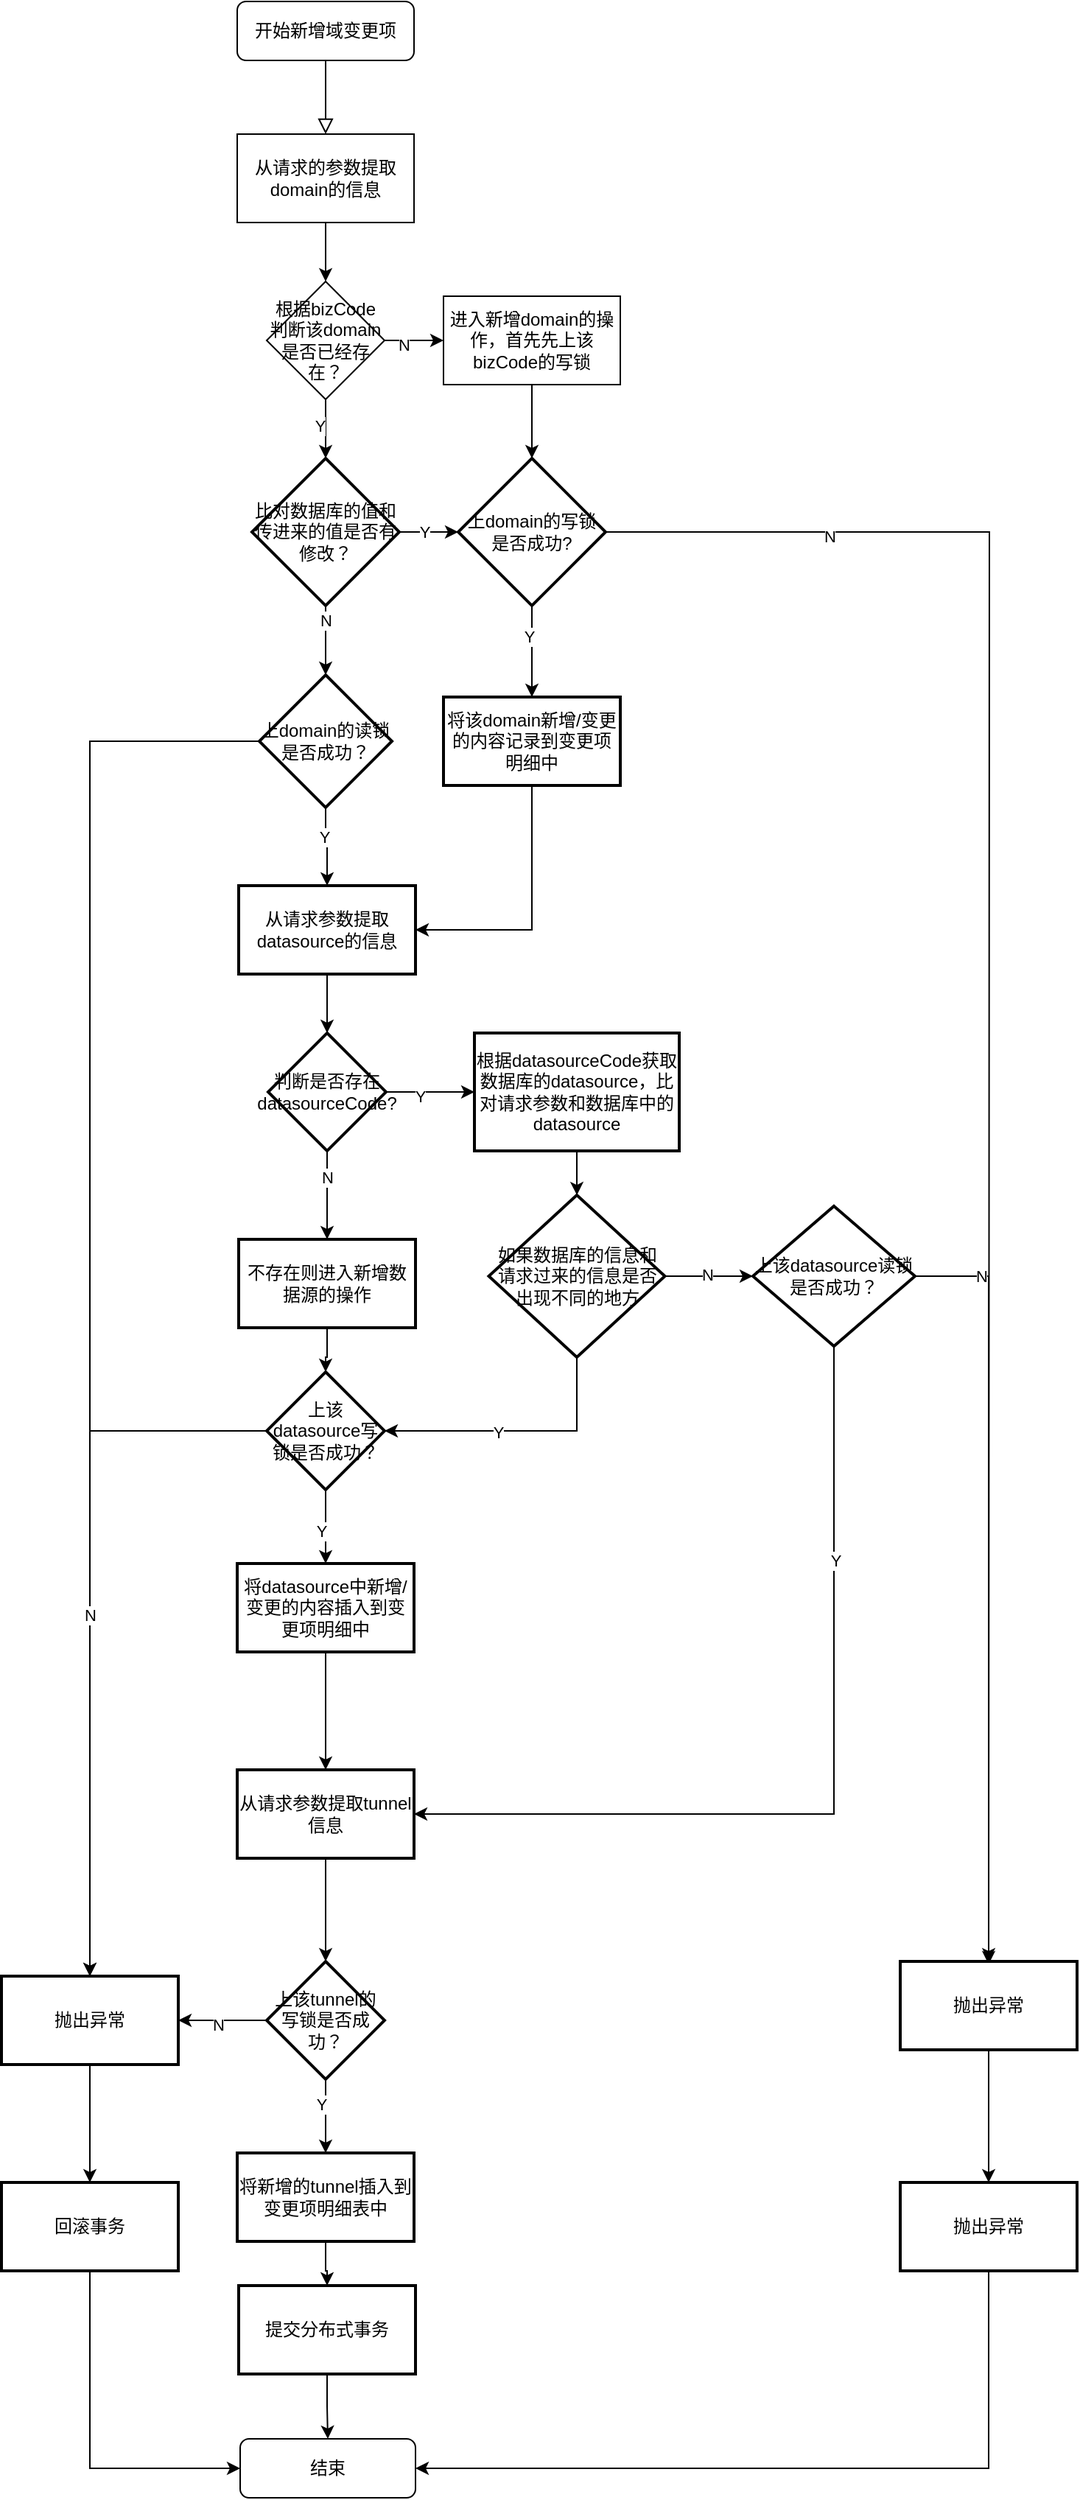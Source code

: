 <mxfile version="13.8.1" type="github">
  <diagram id="C5RBs43oDa-KdzZeNtuy" name="Page-1">
    <mxGraphModel dx="2125" dy="795" grid="1" gridSize="10" guides="1" tooltips="1" connect="1" arrows="1" fold="1" page="1" pageScale="1" pageWidth="827" pageHeight="1169" math="0" shadow="0">
      <root>
        <mxCell id="WIyWlLk6GJQsqaUBKTNV-0" />
        <mxCell id="WIyWlLk6GJQsqaUBKTNV-1" parent="WIyWlLk6GJQsqaUBKTNV-0" />
        <mxCell id="WIyWlLk6GJQsqaUBKTNV-2" value="" style="rounded=0;html=1;jettySize=auto;orthogonalLoop=1;fontSize=11;endArrow=block;endFill=0;endSize=8;strokeWidth=1;shadow=0;labelBackgroundColor=none;edgeStyle=orthogonalEdgeStyle;" parent="WIyWlLk6GJQsqaUBKTNV-1" source="WIyWlLk6GJQsqaUBKTNV-3" edge="1">
          <mxGeometry relative="1" as="geometry">
            <mxPoint x="220" y="170" as="targetPoint" />
          </mxGeometry>
        </mxCell>
        <mxCell id="WIyWlLk6GJQsqaUBKTNV-3" value="开始新增域变更项" style="rounded=1;whiteSpace=wrap;html=1;fontSize=12;glass=0;strokeWidth=1;shadow=0;" parent="WIyWlLk6GJQsqaUBKTNV-1" vertex="1">
          <mxGeometry x="160" y="80" width="120" height="40" as="geometry" />
        </mxCell>
        <mxCell id="FO1KpMH2WgOHVXkWXq-a-2" value="" style="edgeStyle=orthogonalEdgeStyle;rounded=0;orthogonalLoop=1;jettySize=auto;html=1;" edge="1" parent="WIyWlLk6GJQsqaUBKTNV-1" source="FO1KpMH2WgOHVXkWXq-a-0" target="FO1KpMH2WgOHVXkWXq-a-1">
          <mxGeometry relative="1" as="geometry" />
        </mxCell>
        <mxCell id="FO1KpMH2WgOHVXkWXq-a-0" value="从请求的参数提取domain的信息" style="rounded=0;whiteSpace=wrap;html=1;" vertex="1" parent="WIyWlLk6GJQsqaUBKTNV-1">
          <mxGeometry x="160" y="170" width="120" height="60" as="geometry" />
        </mxCell>
        <mxCell id="FO1KpMH2WgOHVXkWXq-a-4" value="" style="edgeStyle=orthogonalEdgeStyle;rounded=0;orthogonalLoop=1;jettySize=auto;html=1;" edge="1" parent="WIyWlLk6GJQsqaUBKTNV-1" source="FO1KpMH2WgOHVXkWXq-a-1" target="FO1KpMH2WgOHVXkWXq-a-3">
          <mxGeometry relative="1" as="geometry" />
        </mxCell>
        <mxCell id="FO1KpMH2WgOHVXkWXq-a-8" value="N" style="edgeLabel;html=1;align=center;verticalAlign=middle;resizable=0;points=[];" vertex="1" connectable="0" parent="FO1KpMH2WgOHVXkWXq-a-4">
          <mxGeometry x="-0.344" y="-3" relative="1" as="geometry">
            <mxPoint as="offset" />
          </mxGeometry>
        </mxCell>
        <mxCell id="FO1KpMH2WgOHVXkWXq-a-6" value="" style="edgeStyle=orthogonalEdgeStyle;rounded=0;orthogonalLoop=1;jettySize=auto;html=1;" edge="1" parent="WIyWlLk6GJQsqaUBKTNV-1" source="FO1KpMH2WgOHVXkWXq-a-1">
          <mxGeometry relative="1" as="geometry">
            <mxPoint x="220" y="390" as="targetPoint" />
          </mxGeometry>
        </mxCell>
        <mxCell id="FO1KpMH2WgOHVXkWXq-a-9" value="Y" style="edgeLabel;html=1;align=center;verticalAlign=middle;resizable=0;points=[];" vertex="1" connectable="0" parent="FO1KpMH2WgOHVXkWXq-a-6">
          <mxGeometry x="-0.133" y="-4" relative="1" as="geometry">
            <mxPoint as="offset" />
          </mxGeometry>
        </mxCell>
        <mxCell id="FO1KpMH2WgOHVXkWXq-a-1" value="根据bizCode判断该domain是否已经存在？" style="rhombus;whiteSpace=wrap;html=1;rounded=0;" vertex="1" parent="WIyWlLk6GJQsqaUBKTNV-1">
          <mxGeometry x="180" y="270" width="80" height="80" as="geometry" />
        </mxCell>
        <mxCell id="FO1KpMH2WgOHVXkWXq-a-17" value="" style="edgeStyle=orthogonalEdgeStyle;rounded=0;orthogonalLoop=1;jettySize=auto;html=1;" edge="1" parent="WIyWlLk6GJQsqaUBKTNV-1" source="FO1KpMH2WgOHVXkWXq-a-3" target="FO1KpMH2WgOHVXkWXq-a-11">
          <mxGeometry relative="1" as="geometry" />
        </mxCell>
        <mxCell id="FO1KpMH2WgOHVXkWXq-a-3" value="进入新增domain的操作，首先先上该bizCode的写锁" style="whiteSpace=wrap;html=1;rounded=0;" vertex="1" parent="WIyWlLk6GJQsqaUBKTNV-1">
          <mxGeometry x="300" y="280" width="120" height="60" as="geometry" />
        </mxCell>
        <mxCell id="FO1KpMH2WgOHVXkWXq-a-12" value="" style="edgeStyle=orthogonalEdgeStyle;rounded=0;orthogonalLoop=1;jettySize=auto;html=1;" edge="1" parent="WIyWlLk6GJQsqaUBKTNV-1" source="FO1KpMH2WgOHVXkWXq-a-10" target="FO1KpMH2WgOHVXkWXq-a-11">
          <mxGeometry relative="1" as="geometry" />
        </mxCell>
        <mxCell id="FO1KpMH2WgOHVXkWXq-a-14" value="Y" style="edgeLabel;html=1;align=center;verticalAlign=middle;resizable=0;points=[];" vertex="1" connectable="0" parent="FO1KpMH2WgOHVXkWXq-a-12">
          <mxGeometry x="-0.44" y="-1" relative="1" as="geometry">
            <mxPoint x="6" y="-1" as="offset" />
          </mxGeometry>
        </mxCell>
        <mxCell id="FO1KpMH2WgOHVXkWXq-a-16" value="" style="edgeStyle=orthogonalEdgeStyle;rounded=0;orthogonalLoop=1;jettySize=auto;html=1;" edge="1" parent="WIyWlLk6GJQsqaUBKTNV-1" source="FO1KpMH2WgOHVXkWXq-a-10" target="FO1KpMH2WgOHVXkWXq-a-15">
          <mxGeometry relative="1" as="geometry" />
        </mxCell>
        <mxCell id="FO1KpMH2WgOHVXkWXq-a-18" value="N" style="edgeLabel;html=1;align=center;verticalAlign=middle;resizable=0;points=[];" vertex="1" connectable="0" parent="FO1KpMH2WgOHVXkWXq-a-16">
          <mxGeometry x="0.36" y="-2" relative="1" as="geometry">
            <mxPoint x="2" y="-22" as="offset" />
          </mxGeometry>
        </mxCell>
        <mxCell id="FO1KpMH2WgOHVXkWXq-a-10" value="比对数据库的值和传进来的值是否有修改？" style="strokeWidth=2;html=1;shape=mxgraph.flowchart.decision;whiteSpace=wrap;" vertex="1" parent="WIyWlLk6GJQsqaUBKTNV-1">
          <mxGeometry x="170" y="390" width="100" height="100" as="geometry" />
        </mxCell>
        <mxCell id="FO1KpMH2WgOHVXkWXq-a-20" value="" style="edgeStyle=orthogonalEdgeStyle;rounded=0;orthogonalLoop=1;jettySize=auto;html=1;" edge="1" parent="WIyWlLk6GJQsqaUBKTNV-1" source="FO1KpMH2WgOHVXkWXq-a-11" target="FO1KpMH2WgOHVXkWXq-a-19">
          <mxGeometry relative="1" as="geometry" />
        </mxCell>
        <mxCell id="FO1KpMH2WgOHVXkWXq-a-23" value="Y" style="edgeLabel;html=1;align=center;verticalAlign=middle;resizable=0;points=[];" vertex="1" connectable="0" parent="FO1KpMH2WgOHVXkWXq-a-20">
          <mxGeometry x="-0.323" y="-2" relative="1" as="geometry">
            <mxPoint as="offset" />
          </mxGeometry>
        </mxCell>
        <mxCell id="FO1KpMH2WgOHVXkWXq-a-76" style="edgeStyle=orthogonalEdgeStyle;rounded=0;orthogonalLoop=1;jettySize=auto;html=1;" edge="1" parent="WIyWlLk6GJQsqaUBKTNV-1" source="FO1KpMH2WgOHVXkWXq-a-11">
          <mxGeometry relative="1" as="geometry">
            <mxPoint x="670" y="1412" as="targetPoint" />
          </mxGeometry>
        </mxCell>
        <mxCell id="FO1KpMH2WgOHVXkWXq-a-77" value="N" style="edgeLabel;html=1;align=center;verticalAlign=middle;resizable=0;points=[];" vertex="1" connectable="0" parent="FO1KpMH2WgOHVXkWXq-a-76">
          <mxGeometry x="-0.753" y="-3" relative="1" as="geometry">
            <mxPoint as="offset" />
          </mxGeometry>
        </mxCell>
        <mxCell id="FO1KpMH2WgOHVXkWXq-a-11" value="上domain的写锁是否成功?" style="strokeWidth=2;html=1;shape=mxgraph.flowchart.decision;whiteSpace=wrap;" vertex="1" parent="WIyWlLk6GJQsqaUBKTNV-1">
          <mxGeometry x="310" y="390" width="100" height="100" as="geometry" />
        </mxCell>
        <mxCell id="FO1KpMH2WgOHVXkWXq-a-22" value="" style="edgeStyle=orthogonalEdgeStyle;rounded=0;orthogonalLoop=1;jettySize=auto;html=1;" edge="1" parent="WIyWlLk6GJQsqaUBKTNV-1" source="FO1KpMH2WgOHVXkWXq-a-15" target="FO1KpMH2WgOHVXkWXq-a-21">
          <mxGeometry relative="1" as="geometry" />
        </mxCell>
        <mxCell id="FO1KpMH2WgOHVXkWXq-a-24" value="Y" style="edgeLabel;html=1;align=center;verticalAlign=middle;resizable=0;points=[];" vertex="1" connectable="0" parent="FO1KpMH2WgOHVXkWXq-a-22">
          <mxGeometry x="-0.263" y="-1" relative="1" as="geometry">
            <mxPoint as="offset" />
          </mxGeometry>
        </mxCell>
        <mxCell id="FO1KpMH2WgOHVXkWXq-a-71" style="edgeStyle=orthogonalEdgeStyle;rounded=0;orthogonalLoop=1;jettySize=auto;html=1;entryX=0.5;entryY=0;entryDx=0;entryDy=0;" edge="1" parent="WIyWlLk6GJQsqaUBKTNV-1" source="FO1KpMH2WgOHVXkWXq-a-15" target="FO1KpMH2WgOHVXkWXq-a-63">
          <mxGeometry relative="1" as="geometry" />
        </mxCell>
        <mxCell id="FO1KpMH2WgOHVXkWXq-a-15" value="上domain的读锁是否成功？" style="rhombus;whiteSpace=wrap;html=1;strokeWidth=2;" vertex="1" parent="WIyWlLk6GJQsqaUBKTNV-1">
          <mxGeometry x="175" y="537" width="90" height="90" as="geometry" />
        </mxCell>
        <mxCell id="FO1KpMH2WgOHVXkWXq-a-72" style="edgeStyle=orthogonalEdgeStyle;rounded=0;orthogonalLoop=1;jettySize=auto;html=1;entryX=1;entryY=0.5;entryDx=0;entryDy=0;exitX=0.5;exitY=1;exitDx=0;exitDy=0;" edge="1" parent="WIyWlLk6GJQsqaUBKTNV-1" source="FO1KpMH2WgOHVXkWXq-a-19" target="FO1KpMH2WgOHVXkWXq-a-21">
          <mxGeometry relative="1" as="geometry" />
        </mxCell>
        <mxCell id="FO1KpMH2WgOHVXkWXq-a-19" value="将该domain新增/变更的内容记录到变更项明细中" style="whiteSpace=wrap;html=1;strokeWidth=2;" vertex="1" parent="WIyWlLk6GJQsqaUBKTNV-1">
          <mxGeometry x="300" y="552" width="120" height="60" as="geometry" />
        </mxCell>
        <mxCell id="FO1KpMH2WgOHVXkWXq-a-26" value="" style="edgeStyle=orthogonalEdgeStyle;rounded=0;orthogonalLoop=1;jettySize=auto;html=1;" edge="1" parent="WIyWlLk6GJQsqaUBKTNV-1" source="FO1KpMH2WgOHVXkWXq-a-21" target="FO1KpMH2WgOHVXkWXq-a-25">
          <mxGeometry relative="1" as="geometry" />
        </mxCell>
        <mxCell id="FO1KpMH2WgOHVXkWXq-a-21" value="从请求参数提取datasource的信息" style="whiteSpace=wrap;html=1;strokeWidth=2;" vertex="1" parent="WIyWlLk6GJQsqaUBKTNV-1">
          <mxGeometry x="161" y="680" width="120" height="60" as="geometry" />
        </mxCell>
        <mxCell id="FO1KpMH2WgOHVXkWXq-a-28" value="" style="edgeStyle=orthogonalEdgeStyle;rounded=0;orthogonalLoop=1;jettySize=auto;html=1;" edge="1" parent="WIyWlLk6GJQsqaUBKTNV-1" source="FO1KpMH2WgOHVXkWXq-a-25" target="FO1KpMH2WgOHVXkWXq-a-27">
          <mxGeometry relative="1" as="geometry" />
        </mxCell>
        <mxCell id="FO1KpMH2WgOHVXkWXq-a-29" value="Y" style="edgeLabel;html=1;align=center;verticalAlign=middle;resizable=0;points=[];" vertex="1" connectable="0" parent="FO1KpMH2WgOHVXkWXq-a-28">
          <mxGeometry x="-0.233" y="-3" relative="1" as="geometry">
            <mxPoint as="offset" />
          </mxGeometry>
        </mxCell>
        <mxCell id="FO1KpMH2WgOHVXkWXq-a-31" value="" style="edgeStyle=orthogonalEdgeStyle;rounded=0;orthogonalLoop=1;jettySize=auto;html=1;" edge="1" parent="WIyWlLk6GJQsqaUBKTNV-1" source="FO1KpMH2WgOHVXkWXq-a-25" target="FO1KpMH2WgOHVXkWXq-a-30">
          <mxGeometry relative="1" as="geometry" />
        </mxCell>
        <mxCell id="FO1KpMH2WgOHVXkWXq-a-32" value="N" style="edgeLabel;html=1;align=center;verticalAlign=middle;resizable=0;points=[];" vertex="1" connectable="0" parent="FO1KpMH2WgOHVXkWXq-a-31">
          <mxGeometry x="-0.4" relative="1" as="geometry">
            <mxPoint as="offset" />
          </mxGeometry>
        </mxCell>
        <mxCell id="FO1KpMH2WgOHVXkWXq-a-25" value="判断是否存在datasourceCode?" style="rhombus;whiteSpace=wrap;html=1;strokeWidth=2;" vertex="1" parent="WIyWlLk6GJQsqaUBKTNV-1">
          <mxGeometry x="181" y="780" width="80" height="80" as="geometry" />
        </mxCell>
        <mxCell id="FO1KpMH2WgOHVXkWXq-a-38" value="" style="edgeStyle=orthogonalEdgeStyle;rounded=0;orthogonalLoop=1;jettySize=auto;html=1;" edge="1" parent="WIyWlLk6GJQsqaUBKTNV-1" source="FO1KpMH2WgOHVXkWXq-a-27" target="FO1KpMH2WgOHVXkWXq-a-37">
          <mxGeometry relative="1" as="geometry" />
        </mxCell>
        <mxCell id="FO1KpMH2WgOHVXkWXq-a-27" value="根据datasourceCode获取数据库的datasource，比对请求参数和数据库中的datasource" style="whiteSpace=wrap;html=1;strokeWidth=2;" vertex="1" parent="WIyWlLk6GJQsqaUBKTNV-1">
          <mxGeometry x="321" y="780" width="139" height="80" as="geometry" />
        </mxCell>
        <mxCell id="FO1KpMH2WgOHVXkWXq-a-34" value="" style="edgeStyle=orthogonalEdgeStyle;rounded=0;orthogonalLoop=1;jettySize=auto;html=1;" edge="1" parent="WIyWlLk6GJQsqaUBKTNV-1" source="FO1KpMH2WgOHVXkWXq-a-30" target="FO1KpMH2WgOHVXkWXq-a-33">
          <mxGeometry relative="1" as="geometry" />
        </mxCell>
        <mxCell id="FO1KpMH2WgOHVXkWXq-a-30" value="不存在则进入新增数据源的操作" style="whiteSpace=wrap;html=1;strokeWidth=2;" vertex="1" parent="WIyWlLk6GJQsqaUBKTNV-1">
          <mxGeometry x="161" y="920" width="120" height="60" as="geometry" />
        </mxCell>
        <mxCell id="FO1KpMH2WgOHVXkWXq-a-36" value="" style="edgeStyle=orthogonalEdgeStyle;rounded=0;orthogonalLoop=1;jettySize=auto;html=1;" edge="1" parent="WIyWlLk6GJQsqaUBKTNV-1" source="FO1KpMH2WgOHVXkWXq-a-33" target="FO1KpMH2WgOHVXkWXq-a-35">
          <mxGeometry relative="1" as="geometry" />
        </mxCell>
        <mxCell id="FO1KpMH2WgOHVXkWXq-a-50" value="Y" style="edgeLabel;html=1;align=center;verticalAlign=middle;resizable=0;points=[];" vertex="1" connectable="0" parent="FO1KpMH2WgOHVXkWXq-a-36">
          <mxGeometry x="0.12" y="-3" relative="1" as="geometry">
            <mxPoint as="offset" />
          </mxGeometry>
        </mxCell>
        <mxCell id="FO1KpMH2WgOHVXkWXq-a-68" value="N" style="edgeStyle=orthogonalEdgeStyle;rounded=0;orthogonalLoop=1;jettySize=auto;html=1;" edge="1" parent="WIyWlLk6GJQsqaUBKTNV-1" source="FO1KpMH2WgOHVXkWXq-a-33" target="FO1KpMH2WgOHVXkWXq-a-63">
          <mxGeometry relative="1" as="geometry" />
        </mxCell>
        <mxCell id="FO1KpMH2WgOHVXkWXq-a-33" value="上该datasource写锁是否成功？" style="rhombus;whiteSpace=wrap;html=1;strokeWidth=2;" vertex="1" parent="WIyWlLk6GJQsqaUBKTNV-1">
          <mxGeometry x="180" y="1010" width="80" height="80" as="geometry" />
        </mxCell>
        <mxCell id="FO1KpMH2WgOHVXkWXq-a-47" value="" style="edgeStyle=orthogonalEdgeStyle;rounded=0;orthogonalLoop=1;jettySize=auto;html=1;" edge="1" parent="WIyWlLk6GJQsqaUBKTNV-1" source="FO1KpMH2WgOHVXkWXq-a-35" target="FO1KpMH2WgOHVXkWXq-a-46">
          <mxGeometry relative="1" as="geometry" />
        </mxCell>
        <mxCell id="FO1KpMH2WgOHVXkWXq-a-35" value="将datasource中新增/变更的内容插入到变更项明细中" style="whiteSpace=wrap;html=1;strokeWidth=2;" vertex="1" parent="WIyWlLk6GJQsqaUBKTNV-1">
          <mxGeometry x="160" y="1140" width="120" height="60" as="geometry" />
        </mxCell>
        <mxCell id="FO1KpMH2WgOHVXkWXq-a-40" style="edgeStyle=orthogonalEdgeStyle;rounded=0;orthogonalLoop=1;jettySize=auto;html=1;entryX=1;entryY=0.5;entryDx=0;entryDy=0;exitX=0.5;exitY=1;exitDx=0;exitDy=0;" edge="1" parent="WIyWlLk6GJQsqaUBKTNV-1" source="FO1KpMH2WgOHVXkWXq-a-37" target="FO1KpMH2WgOHVXkWXq-a-33">
          <mxGeometry relative="1" as="geometry" />
        </mxCell>
        <mxCell id="FO1KpMH2WgOHVXkWXq-a-41" value="Y" style="edgeLabel;html=1;align=center;verticalAlign=middle;resizable=0;points=[];" vertex="1" connectable="0" parent="FO1KpMH2WgOHVXkWXq-a-40">
          <mxGeometry x="0.158" y="1" relative="1" as="geometry">
            <mxPoint x="1" as="offset" />
          </mxGeometry>
        </mxCell>
        <mxCell id="FO1KpMH2WgOHVXkWXq-a-43" value="" style="edgeStyle=orthogonalEdgeStyle;rounded=0;orthogonalLoop=1;jettySize=auto;html=1;" edge="1" parent="WIyWlLk6GJQsqaUBKTNV-1" source="FO1KpMH2WgOHVXkWXq-a-37">
          <mxGeometry relative="1" as="geometry">
            <mxPoint x="510" y="945" as="targetPoint" />
          </mxGeometry>
        </mxCell>
        <mxCell id="FO1KpMH2WgOHVXkWXq-a-44" value="N" style="edgeLabel;html=1;align=center;verticalAlign=middle;resizable=0;points=[];" vertex="1" connectable="0" parent="FO1KpMH2WgOHVXkWXq-a-43">
          <mxGeometry x="-0.053" y="1" relative="1" as="geometry">
            <mxPoint as="offset" />
          </mxGeometry>
        </mxCell>
        <mxCell id="FO1KpMH2WgOHVXkWXq-a-37" value="如果数据库的信息和请求过来的信息是否出现不同的地方" style="rhombus;whiteSpace=wrap;html=1;strokeWidth=2;" vertex="1" parent="WIyWlLk6GJQsqaUBKTNV-1">
          <mxGeometry x="330.75" y="890" width="119.5" height="110" as="geometry" />
        </mxCell>
        <mxCell id="FO1KpMH2WgOHVXkWXq-a-48" style="edgeStyle=orthogonalEdgeStyle;rounded=0;orthogonalLoop=1;jettySize=auto;html=1;entryX=1;entryY=0.5;entryDx=0;entryDy=0;exitX=0.5;exitY=1;exitDx=0;exitDy=0;" edge="1" parent="WIyWlLk6GJQsqaUBKTNV-1" source="FO1KpMH2WgOHVXkWXq-a-45" target="FO1KpMH2WgOHVXkWXq-a-46">
          <mxGeometry relative="1" as="geometry" />
        </mxCell>
        <mxCell id="FO1KpMH2WgOHVXkWXq-a-49" value="Y" style="edgeLabel;html=1;align=center;verticalAlign=middle;resizable=0;points=[];" vertex="1" connectable="0" parent="FO1KpMH2WgOHVXkWXq-a-48">
          <mxGeometry x="-0.517" y="1" relative="1" as="geometry">
            <mxPoint as="offset" />
          </mxGeometry>
        </mxCell>
        <mxCell id="FO1KpMH2WgOHVXkWXq-a-74" style="edgeStyle=orthogonalEdgeStyle;rounded=0;orthogonalLoop=1;jettySize=auto;html=1;entryX=0.5;entryY=0;entryDx=0;entryDy=0;exitX=1;exitY=0.5;exitDx=0;exitDy=0;" edge="1" parent="WIyWlLk6GJQsqaUBKTNV-1" source="FO1KpMH2WgOHVXkWXq-a-45" target="FO1KpMH2WgOHVXkWXq-a-73">
          <mxGeometry relative="1" as="geometry" />
        </mxCell>
        <mxCell id="FO1KpMH2WgOHVXkWXq-a-75" value="N" style="edgeLabel;html=1;align=center;verticalAlign=middle;resizable=0;points=[];" vertex="1" connectable="0" parent="FO1KpMH2WgOHVXkWXq-a-74">
          <mxGeometry x="-0.825" relative="1" as="geometry">
            <mxPoint as="offset" />
          </mxGeometry>
        </mxCell>
        <mxCell id="FO1KpMH2WgOHVXkWXq-a-45" value="上该datasource读锁是否成功？" style="rhombus;whiteSpace=wrap;html=1;strokeWidth=2;" vertex="1" parent="WIyWlLk6GJQsqaUBKTNV-1">
          <mxGeometry x="510" y="897.5" width="110" height="95" as="geometry" />
        </mxCell>
        <mxCell id="FO1KpMH2WgOHVXkWXq-a-52" value="" style="edgeStyle=orthogonalEdgeStyle;rounded=0;orthogonalLoop=1;jettySize=auto;html=1;" edge="1" parent="WIyWlLk6GJQsqaUBKTNV-1" source="FO1KpMH2WgOHVXkWXq-a-46" target="FO1KpMH2WgOHVXkWXq-a-51">
          <mxGeometry relative="1" as="geometry" />
        </mxCell>
        <mxCell id="FO1KpMH2WgOHVXkWXq-a-46" value="从请求参数提取tunnel信息" style="whiteSpace=wrap;html=1;strokeWidth=2;" vertex="1" parent="WIyWlLk6GJQsqaUBKTNV-1">
          <mxGeometry x="160" y="1280" width="120" height="60" as="geometry" />
        </mxCell>
        <mxCell id="FO1KpMH2WgOHVXkWXq-a-54" value="" style="edgeStyle=orthogonalEdgeStyle;rounded=0;orthogonalLoop=1;jettySize=auto;html=1;" edge="1" parent="WIyWlLk6GJQsqaUBKTNV-1" source="FO1KpMH2WgOHVXkWXq-a-51" target="FO1KpMH2WgOHVXkWXq-a-53">
          <mxGeometry relative="1" as="geometry" />
        </mxCell>
        <mxCell id="FO1KpMH2WgOHVXkWXq-a-55" value="Y" style="edgeLabel;html=1;align=center;verticalAlign=middle;resizable=0;points=[];" vertex="1" connectable="0" parent="FO1KpMH2WgOHVXkWXq-a-54">
          <mxGeometry x="-0.32" y="-3" relative="1" as="geometry">
            <mxPoint as="offset" />
          </mxGeometry>
        </mxCell>
        <mxCell id="FO1KpMH2WgOHVXkWXq-a-64" value="" style="edgeStyle=orthogonalEdgeStyle;rounded=0;orthogonalLoop=1;jettySize=auto;html=1;" edge="1" parent="WIyWlLk6GJQsqaUBKTNV-1" source="FO1KpMH2WgOHVXkWXq-a-51" target="FO1KpMH2WgOHVXkWXq-a-63">
          <mxGeometry relative="1" as="geometry" />
        </mxCell>
        <mxCell id="FO1KpMH2WgOHVXkWXq-a-69" value="N" style="edgeLabel;html=1;align=center;verticalAlign=middle;resizable=0;points=[];" vertex="1" connectable="0" parent="FO1KpMH2WgOHVXkWXq-a-64">
          <mxGeometry x="0.1" y="3" relative="1" as="geometry">
            <mxPoint as="offset" />
          </mxGeometry>
        </mxCell>
        <mxCell id="FO1KpMH2WgOHVXkWXq-a-51" value="上该tunnel的写锁是否成功？" style="rhombus;whiteSpace=wrap;html=1;strokeWidth=2;" vertex="1" parent="WIyWlLk6GJQsqaUBKTNV-1">
          <mxGeometry x="180" y="1410" width="80" height="80" as="geometry" />
        </mxCell>
        <mxCell id="FO1KpMH2WgOHVXkWXq-a-61" value="" style="edgeStyle=orthogonalEdgeStyle;rounded=0;orthogonalLoop=1;jettySize=auto;html=1;" edge="1" parent="WIyWlLk6GJQsqaUBKTNV-1" source="FO1KpMH2WgOHVXkWXq-a-53" target="FO1KpMH2WgOHVXkWXq-a-60">
          <mxGeometry relative="1" as="geometry" />
        </mxCell>
        <mxCell id="FO1KpMH2WgOHVXkWXq-a-53" value="将新增的tunnel插入到变更项明细表中" style="whiteSpace=wrap;html=1;strokeWidth=2;" vertex="1" parent="WIyWlLk6GJQsqaUBKTNV-1">
          <mxGeometry x="160" y="1540" width="120" height="60" as="geometry" />
        </mxCell>
        <mxCell id="FO1KpMH2WgOHVXkWXq-a-56" value="结束" style="rounded=1;whiteSpace=wrap;html=1;" vertex="1" parent="WIyWlLk6GJQsqaUBKTNV-1">
          <mxGeometry x="162" y="1734" width="119" height="40" as="geometry" />
        </mxCell>
        <mxCell id="FO1KpMH2WgOHVXkWXq-a-62" value="" style="edgeStyle=orthogonalEdgeStyle;rounded=0;orthogonalLoop=1;jettySize=auto;html=1;" edge="1" parent="WIyWlLk6GJQsqaUBKTNV-1" source="FO1KpMH2WgOHVXkWXq-a-60" target="FO1KpMH2WgOHVXkWXq-a-56">
          <mxGeometry relative="1" as="geometry" />
        </mxCell>
        <mxCell id="FO1KpMH2WgOHVXkWXq-a-60" value="提交分布式事务" style="whiteSpace=wrap;html=1;strokeWidth=2;" vertex="1" parent="WIyWlLk6GJQsqaUBKTNV-1">
          <mxGeometry x="161" y="1630" width="120" height="60" as="geometry" />
        </mxCell>
        <mxCell id="FO1KpMH2WgOHVXkWXq-a-66" value="" style="edgeStyle=orthogonalEdgeStyle;rounded=0;orthogonalLoop=1;jettySize=auto;html=1;" edge="1" parent="WIyWlLk6GJQsqaUBKTNV-1" source="FO1KpMH2WgOHVXkWXq-a-63" target="FO1KpMH2WgOHVXkWXq-a-65">
          <mxGeometry relative="1" as="geometry" />
        </mxCell>
        <mxCell id="FO1KpMH2WgOHVXkWXq-a-63" value="抛出异常" style="whiteSpace=wrap;html=1;strokeWidth=2;" vertex="1" parent="WIyWlLk6GJQsqaUBKTNV-1">
          <mxGeometry y="1420" width="120" height="60" as="geometry" />
        </mxCell>
        <mxCell id="FO1KpMH2WgOHVXkWXq-a-67" style="edgeStyle=orthogonalEdgeStyle;rounded=0;orthogonalLoop=1;jettySize=auto;html=1;entryX=0;entryY=0.5;entryDx=0;entryDy=0;exitX=0.5;exitY=1;exitDx=0;exitDy=0;" edge="1" parent="WIyWlLk6GJQsqaUBKTNV-1" source="FO1KpMH2WgOHVXkWXq-a-65" target="FO1KpMH2WgOHVXkWXq-a-56">
          <mxGeometry relative="1" as="geometry" />
        </mxCell>
        <mxCell id="FO1KpMH2WgOHVXkWXq-a-65" value="回滚事务" style="whiteSpace=wrap;html=1;strokeWidth=2;" vertex="1" parent="WIyWlLk6GJQsqaUBKTNV-1">
          <mxGeometry y="1560" width="120" height="60" as="geometry" />
        </mxCell>
        <mxCell id="FO1KpMH2WgOHVXkWXq-a-79" style="edgeStyle=orthogonalEdgeStyle;rounded=0;orthogonalLoop=1;jettySize=auto;html=1;exitX=0.5;exitY=1;exitDx=0;exitDy=0;" edge="1" parent="WIyWlLk6GJQsqaUBKTNV-1" source="FO1KpMH2WgOHVXkWXq-a-73" target="FO1KpMH2WgOHVXkWXq-a-78">
          <mxGeometry relative="1" as="geometry" />
        </mxCell>
        <mxCell id="FO1KpMH2WgOHVXkWXq-a-73" value="抛出异常" style="whiteSpace=wrap;html=1;strokeWidth=2;" vertex="1" parent="WIyWlLk6GJQsqaUBKTNV-1">
          <mxGeometry x="610" y="1410" width="120" height="60" as="geometry" />
        </mxCell>
        <mxCell id="FO1KpMH2WgOHVXkWXq-a-80" style="edgeStyle=orthogonalEdgeStyle;rounded=0;orthogonalLoop=1;jettySize=auto;html=1;entryX=1;entryY=0.5;entryDx=0;entryDy=0;exitX=0.5;exitY=1;exitDx=0;exitDy=0;" edge="1" parent="WIyWlLk6GJQsqaUBKTNV-1" source="FO1KpMH2WgOHVXkWXq-a-78" target="FO1KpMH2WgOHVXkWXq-a-56">
          <mxGeometry relative="1" as="geometry" />
        </mxCell>
        <mxCell id="FO1KpMH2WgOHVXkWXq-a-78" value="抛出异常" style="whiteSpace=wrap;html=1;strokeWidth=2;" vertex="1" parent="WIyWlLk6GJQsqaUBKTNV-1">
          <mxGeometry x="610" y="1560" width="120" height="60" as="geometry" />
        </mxCell>
      </root>
    </mxGraphModel>
  </diagram>
</mxfile>
